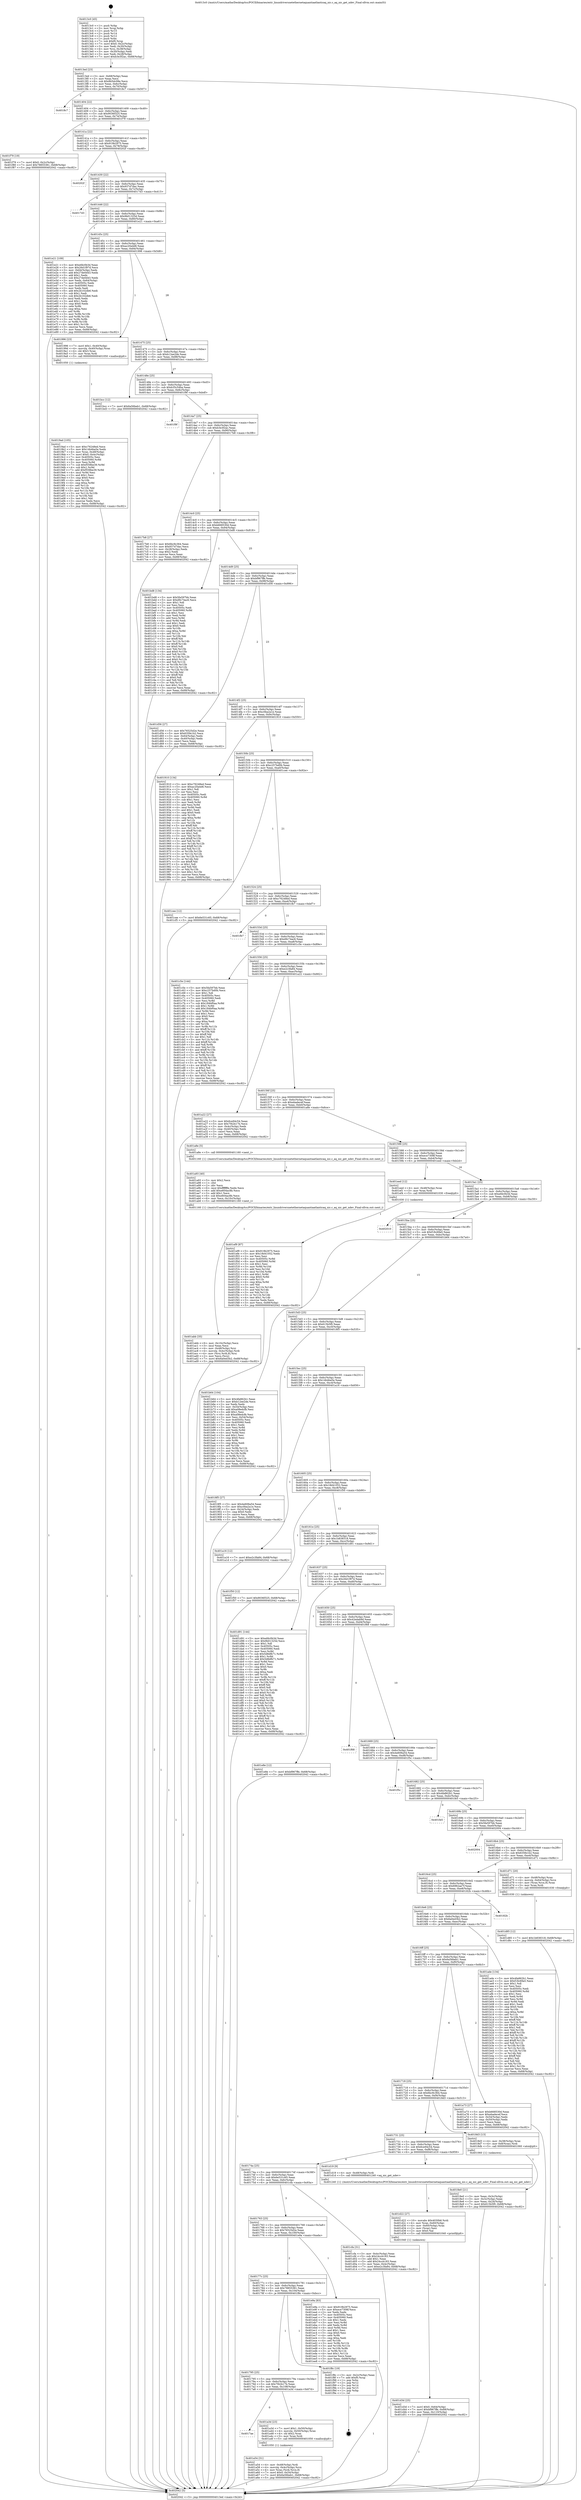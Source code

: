 digraph "0x4013c0" {
  label = "0x4013c0 (/mnt/c/Users/mathe/Desktop/tcc/POCII/binaries/extr_linuxdriversnetethernetaquantiaatlanticaq_nic.c_aq_nic_get_ndev_Final-ollvm.out::main(0))"
  labelloc = "t"
  node[shape=record]

  Entry [label="",width=0.3,height=0.3,shape=circle,fillcolor=black,style=filled]
  "0x4013ed" [label="{
     0x4013ed [23]\l
     | [instrs]\l
     &nbsp;&nbsp;0x4013ed \<+3\>: mov -0x68(%rbp),%eax\l
     &nbsp;&nbsp;0x4013f0 \<+2\>: mov %eax,%ecx\l
     &nbsp;&nbsp;0x4013f2 \<+6\>: sub $0x8b5dc08e,%ecx\l
     &nbsp;&nbsp;0x4013f8 \<+3\>: mov %eax,-0x6c(%rbp)\l
     &nbsp;&nbsp;0x4013fb \<+3\>: mov %ecx,-0x70(%rbp)\l
     &nbsp;&nbsp;0x4013fe \<+6\>: je 00000000004018c7 \<main+0x507\>\l
  }"]
  "0x4018c7" [label="{
     0x4018c7\l
  }", style=dashed]
  "0x401404" [label="{
     0x401404 [22]\l
     | [instrs]\l
     &nbsp;&nbsp;0x401404 \<+5\>: jmp 0000000000401409 \<main+0x49\>\l
     &nbsp;&nbsp;0x401409 \<+3\>: mov -0x6c(%rbp),%eax\l
     &nbsp;&nbsp;0x40140c \<+5\>: sub $0x9036f325,%eax\l
     &nbsp;&nbsp;0x401411 \<+3\>: mov %eax,-0x74(%rbp)\l
     &nbsp;&nbsp;0x401414 \<+6\>: je 0000000000401f79 \<main+0xbb9\>\l
  }"]
  Exit [label="",width=0.3,height=0.3,shape=circle,fillcolor=black,style=filled,peripheries=2]
  "0x401f79" [label="{
     0x401f79 [19]\l
     | [instrs]\l
     &nbsp;&nbsp;0x401f79 \<+7\>: movl $0x0,-0x2c(%rbp)\l
     &nbsp;&nbsp;0x401f80 \<+7\>: movl $0x78855381,-0x68(%rbp)\l
     &nbsp;&nbsp;0x401f87 \<+5\>: jmp 0000000000402042 \<main+0xc82\>\l
  }"]
  "0x40141a" [label="{
     0x40141a [22]\l
     | [instrs]\l
     &nbsp;&nbsp;0x40141a \<+5\>: jmp 000000000040141f \<main+0x5f\>\l
     &nbsp;&nbsp;0x40141f \<+3\>: mov -0x6c(%rbp),%eax\l
     &nbsp;&nbsp;0x401422 \<+5\>: sub $0x919b2975,%eax\l
     &nbsp;&nbsp;0x401427 \<+3\>: mov %eax,-0x78(%rbp)\l
     &nbsp;&nbsp;0x40142a \<+6\>: je 000000000040202f \<main+0xc6f\>\l
  }"]
  "0x401ef9" [label="{
     0x401ef9 [87]\l
     | [instrs]\l
     &nbsp;&nbsp;0x401ef9 \<+5\>: mov $0x919b2975,%ecx\l
     &nbsp;&nbsp;0x401efe \<+5\>: mov $0x18d41052,%edx\l
     &nbsp;&nbsp;0x401f03 \<+2\>: xor %esi,%esi\l
     &nbsp;&nbsp;0x401f05 \<+8\>: mov 0x40505c,%r8d\l
     &nbsp;&nbsp;0x401f0d \<+8\>: mov 0x405060,%r9d\l
     &nbsp;&nbsp;0x401f15 \<+3\>: sub $0x1,%esi\l
     &nbsp;&nbsp;0x401f18 \<+3\>: mov %r8d,%r10d\l
     &nbsp;&nbsp;0x401f1b \<+3\>: add %esi,%r10d\l
     &nbsp;&nbsp;0x401f1e \<+4\>: imul %r10d,%r8d\l
     &nbsp;&nbsp;0x401f22 \<+4\>: and $0x1,%r8d\l
     &nbsp;&nbsp;0x401f26 \<+4\>: cmp $0x0,%r8d\l
     &nbsp;&nbsp;0x401f2a \<+4\>: sete %r11b\l
     &nbsp;&nbsp;0x401f2e \<+4\>: cmp $0xa,%r9d\l
     &nbsp;&nbsp;0x401f32 \<+3\>: setl %bl\l
     &nbsp;&nbsp;0x401f35 \<+3\>: mov %r11b,%r14b\l
     &nbsp;&nbsp;0x401f38 \<+3\>: and %bl,%r14b\l
     &nbsp;&nbsp;0x401f3b \<+3\>: xor %bl,%r11b\l
     &nbsp;&nbsp;0x401f3e \<+3\>: or %r11b,%r14b\l
     &nbsp;&nbsp;0x401f41 \<+4\>: test $0x1,%r14b\l
     &nbsp;&nbsp;0x401f45 \<+3\>: cmovne %edx,%ecx\l
     &nbsp;&nbsp;0x401f48 \<+3\>: mov %ecx,-0x68(%rbp)\l
     &nbsp;&nbsp;0x401f4b \<+5\>: jmp 0000000000402042 \<main+0xc82\>\l
  }"]
  "0x40202f" [label="{
     0x40202f\l
  }", style=dashed]
  "0x401430" [label="{
     0x401430 [22]\l
     | [instrs]\l
     &nbsp;&nbsp;0x401430 \<+5\>: jmp 0000000000401435 \<main+0x75\>\l
     &nbsp;&nbsp;0x401435 \<+3\>: mov -0x6c(%rbp),%eax\l
     &nbsp;&nbsp;0x401438 \<+5\>: sub $0x937d7dac,%eax\l
     &nbsp;&nbsp;0x40143d \<+3\>: mov %eax,-0x7c(%rbp)\l
     &nbsp;&nbsp;0x401440 \<+6\>: je 00000000004017d3 \<main+0x413\>\l
  }"]
  "0x401d85" [label="{
     0x401d85 [12]\l
     | [instrs]\l
     &nbsp;&nbsp;0x401d85 \<+7\>: movl $0x1b838318,-0x68(%rbp)\l
     &nbsp;&nbsp;0x401d8c \<+5\>: jmp 0000000000402042 \<main+0xc82\>\l
  }"]
  "0x4017d3" [label="{
     0x4017d3\l
  }", style=dashed]
  "0x401446" [label="{
     0x401446 [22]\l
     | [instrs]\l
     &nbsp;&nbsp;0x401446 \<+5\>: jmp 000000000040144b \<main+0x8b\>\l
     &nbsp;&nbsp;0x40144b \<+3\>: mov -0x6c(%rbp),%eax\l
     &nbsp;&nbsp;0x40144e \<+5\>: sub $0x9b01325d,%eax\l
     &nbsp;&nbsp;0x401453 \<+3\>: mov %eax,-0x80(%rbp)\l
     &nbsp;&nbsp;0x401456 \<+6\>: je 0000000000401e21 \<main+0xa61\>\l
  }"]
  "0x401d3d" [label="{
     0x401d3d [25]\l
     | [instrs]\l
     &nbsp;&nbsp;0x401d3d \<+7\>: movl $0x0,-0x64(%rbp)\l
     &nbsp;&nbsp;0x401d44 \<+7\>: movl $0xbf967ffe,-0x68(%rbp)\l
     &nbsp;&nbsp;0x401d4b \<+6\>: mov %eax,-0x110(%rbp)\l
     &nbsp;&nbsp;0x401d51 \<+5\>: jmp 0000000000402042 \<main+0xc82\>\l
  }"]
  "0x401e21" [label="{
     0x401e21 [109]\l
     | [instrs]\l
     &nbsp;&nbsp;0x401e21 \<+5\>: mov $0xefdc0b3d,%eax\l
     &nbsp;&nbsp;0x401e26 \<+5\>: mov $0x26d1f97d,%ecx\l
     &nbsp;&nbsp;0x401e2b \<+3\>: mov -0x64(%rbp),%edx\l
     &nbsp;&nbsp;0x401e2e \<+6\>: add $0x27de0d43,%edx\l
     &nbsp;&nbsp;0x401e34 \<+3\>: add $0x1,%edx\l
     &nbsp;&nbsp;0x401e37 \<+6\>: sub $0x27de0d43,%edx\l
     &nbsp;&nbsp;0x401e3d \<+3\>: mov %edx,-0x64(%rbp)\l
     &nbsp;&nbsp;0x401e40 \<+7\>: mov 0x40505c,%edx\l
     &nbsp;&nbsp;0x401e47 \<+7\>: mov 0x405060,%esi\l
     &nbsp;&nbsp;0x401e4e \<+2\>: mov %edx,%edi\l
     &nbsp;&nbsp;0x401e50 \<+6\>: add $0x2b102db6,%edi\l
     &nbsp;&nbsp;0x401e56 \<+3\>: sub $0x1,%edi\l
     &nbsp;&nbsp;0x401e59 \<+6\>: sub $0x2b102db6,%edi\l
     &nbsp;&nbsp;0x401e5f \<+3\>: imul %edi,%edx\l
     &nbsp;&nbsp;0x401e62 \<+3\>: and $0x1,%edx\l
     &nbsp;&nbsp;0x401e65 \<+3\>: cmp $0x0,%edx\l
     &nbsp;&nbsp;0x401e68 \<+4\>: sete %r8b\l
     &nbsp;&nbsp;0x401e6c \<+3\>: cmp $0xa,%esi\l
     &nbsp;&nbsp;0x401e6f \<+4\>: setl %r9b\l
     &nbsp;&nbsp;0x401e73 \<+3\>: mov %r8b,%r10b\l
     &nbsp;&nbsp;0x401e76 \<+3\>: and %r9b,%r10b\l
     &nbsp;&nbsp;0x401e79 \<+3\>: xor %r9b,%r8b\l
     &nbsp;&nbsp;0x401e7c \<+3\>: or %r8b,%r10b\l
     &nbsp;&nbsp;0x401e7f \<+4\>: test $0x1,%r10b\l
     &nbsp;&nbsp;0x401e83 \<+3\>: cmovne %ecx,%eax\l
     &nbsp;&nbsp;0x401e86 \<+3\>: mov %eax,-0x68(%rbp)\l
     &nbsp;&nbsp;0x401e89 \<+5\>: jmp 0000000000402042 \<main+0xc82\>\l
  }"]
  "0x40145c" [label="{
     0x40145c [25]\l
     | [instrs]\l
     &nbsp;&nbsp;0x40145c \<+5\>: jmp 0000000000401461 \<main+0xa1\>\l
     &nbsp;&nbsp;0x401461 \<+3\>: mov -0x6c(%rbp),%eax\l
     &nbsp;&nbsp;0x401464 \<+5\>: sub $0xac20a4d6,%eax\l
     &nbsp;&nbsp;0x401469 \<+6\>: mov %eax,-0x84(%rbp)\l
     &nbsp;&nbsp;0x40146f \<+6\>: je 0000000000401996 \<main+0x5d6\>\l
  }"]
  "0x401d22" [label="{
     0x401d22 [27]\l
     | [instrs]\l
     &nbsp;&nbsp;0x401d22 \<+10\>: movabs $0x4030b6,%rdi\l
     &nbsp;&nbsp;0x401d2c \<+4\>: mov %rax,-0x60(%rbp)\l
     &nbsp;&nbsp;0x401d30 \<+4\>: mov -0x60(%rbp),%rax\l
     &nbsp;&nbsp;0x401d34 \<+2\>: mov (%rax),%esi\l
     &nbsp;&nbsp;0x401d36 \<+2\>: mov $0x0,%al\l
     &nbsp;&nbsp;0x401d38 \<+5\>: call 0000000000401040 \<printf@plt\>\l
     | [calls]\l
     &nbsp;&nbsp;0x401040 \{1\} (unknown)\l
  }"]
  "0x401996" [label="{
     0x401996 [23]\l
     | [instrs]\l
     &nbsp;&nbsp;0x401996 \<+7\>: movl $0x1,-0x40(%rbp)\l
     &nbsp;&nbsp;0x40199d \<+4\>: movslq -0x40(%rbp),%rax\l
     &nbsp;&nbsp;0x4019a1 \<+4\>: shl $0x3,%rax\l
     &nbsp;&nbsp;0x4019a5 \<+3\>: mov %rax,%rdi\l
     &nbsp;&nbsp;0x4019a8 \<+5\>: call 0000000000401050 \<malloc@plt\>\l
     | [calls]\l
     &nbsp;&nbsp;0x401050 \{1\} (unknown)\l
  }"]
  "0x401475" [label="{
     0x401475 [25]\l
     | [instrs]\l
     &nbsp;&nbsp;0x401475 \<+5\>: jmp 000000000040147a \<main+0xba\>\l
     &nbsp;&nbsp;0x40147a \<+3\>: mov -0x6c(%rbp),%eax\l
     &nbsp;&nbsp;0x40147d \<+5\>: sub $0xb12ee2de,%eax\l
     &nbsp;&nbsp;0x401482 \<+6\>: mov %eax,-0x88(%rbp)\l
     &nbsp;&nbsp;0x401488 \<+6\>: je 0000000000401bcc \<main+0x80c\>\l
  }"]
  "0x401abb" [label="{
     0x401abb [35]\l
     | [instrs]\l
     &nbsp;&nbsp;0x401abb \<+6\>: mov -0x10c(%rbp),%ecx\l
     &nbsp;&nbsp;0x401ac1 \<+3\>: imul %eax,%ecx\l
     &nbsp;&nbsp;0x401ac4 \<+4\>: mov -0x48(%rbp),%rsi\l
     &nbsp;&nbsp;0x401ac8 \<+4\>: movslq -0x4c(%rbp),%rdi\l
     &nbsp;&nbsp;0x401acc \<+4\>: mov (%rsi,%rdi,8),%rsi\l
     &nbsp;&nbsp;0x401ad0 \<+2\>: mov %ecx,(%rsi)\l
     &nbsp;&nbsp;0x401ad2 \<+7\>: movl $0x6a0ed3b2,-0x68(%rbp)\l
     &nbsp;&nbsp;0x401ad9 \<+5\>: jmp 0000000000402042 \<main+0xc82\>\l
  }"]
  "0x401bcc" [label="{
     0x401bcc [12]\l
     | [instrs]\l
     &nbsp;&nbsp;0x401bcc \<+7\>: movl $0x6a56beb1,-0x68(%rbp)\l
     &nbsp;&nbsp;0x401bd3 \<+5\>: jmp 0000000000402042 \<main+0xc82\>\l
  }"]
  "0x40148e" [label="{
     0x40148e [25]\l
     | [instrs]\l
     &nbsp;&nbsp;0x40148e \<+5\>: jmp 0000000000401493 \<main+0xd3\>\l
     &nbsp;&nbsp;0x401493 \<+3\>: mov -0x6c(%rbp),%eax\l
     &nbsp;&nbsp;0x401496 \<+5\>: sub $0xb35c54ba,%eax\l
     &nbsp;&nbsp;0x40149b \<+6\>: mov %eax,-0x8c(%rbp)\l
     &nbsp;&nbsp;0x4014a1 \<+6\>: je 0000000000401f9f \<main+0xbdf\>\l
  }"]
  "0x401a93" [label="{
     0x401a93 [40]\l
     | [instrs]\l
     &nbsp;&nbsp;0x401a93 \<+5\>: mov $0x2,%ecx\l
     &nbsp;&nbsp;0x401a98 \<+1\>: cltd\l
     &nbsp;&nbsp;0x401a99 \<+2\>: idiv %ecx\l
     &nbsp;&nbsp;0x401a9b \<+6\>: imul $0xfffffffe,%edx,%ecx\l
     &nbsp;&nbsp;0x401aa1 \<+6\>: add $0xe604ac8b,%ecx\l
     &nbsp;&nbsp;0x401aa7 \<+3\>: add $0x1,%ecx\l
     &nbsp;&nbsp;0x401aaa \<+6\>: sub $0xe604ac8b,%ecx\l
     &nbsp;&nbsp;0x401ab0 \<+6\>: mov %ecx,-0x10c(%rbp)\l
     &nbsp;&nbsp;0x401ab6 \<+5\>: call 0000000000401160 \<next_i\>\l
     | [calls]\l
     &nbsp;&nbsp;0x401160 \{1\} (/mnt/c/Users/mathe/Desktop/tcc/POCII/binaries/extr_linuxdriversnetethernetaquantiaatlanticaq_nic.c_aq_nic_get_ndev_Final-ollvm.out::next_i)\l
  }"]
  "0x401f9f" [label="{
     0x401f9f\l
  }", style=dashed]
  "0x4014a7" [label="{
     0x4014a7 [25]\l
     | [instrs]\l
     &nbsp;&nbsp;0x4014a7 \<+5\>: jmp 00000000004014ac \<main+0xec\>\l
     &nbsp;&nbsp;0x4014ac \<+3\>: mov -0x6c(%rbp),%eax\l
     &nbsp;&nbsp;0x4014af \<+5\>: sub $0xb3e3f2ac,%eax\l
     &nbsp;&nbsp;0x4014b4 \<+6\>: mov %eax,-0x90(%rbp)\l
     &nbsp;&nbsp;0x4014ba \<+6\>: je 00000000004017b8 \<main+0x3f8\>\l
  }"]
  "0x401a54" [label="{
     0x401a54 [31]\l
     | [instrs]\l
     &nbsp;&nbsp;0x401a54 \<+4\>: mov -0x48(%rbp),%rdi\l
     &nbsp;&nbsp;0x401a58 \<+4\>: movslq -0x4c(%rbp),%rcx\l
     &nbsp;&nbsp;0x401a5c \<+4\>: mov %rax,(%rdi,%rcx,8)\l
     &nbsp;&nbsp;0x401a60 \<+7\>: movl $0x0,-0x54(%rbp)\l
     &nbsp;&nbsp;0x401a67 \<+7\>: movl $0x6a56beb1,-0x68(%rbp)\l
     &nbsp;&nbsp;0x401a6e \<+5\>: jmp 0000000000402042 \<main+0xc82\>\l
  }"]
  "0x4017b8" [label="{
     0x4017b8 [27]\l
     | [instrs]\l
     &nbsp;&nbsp;0x4017b8 \<+5\>: mov $0x6bc9c364,%eax\l
     &nbsp;&nbsp;0x4017bd \<+5\>: mov $0x937d7dac,%ecx\l
     &nbsp;&nbsp;0x4017c2 \<+3\>: mov -0x28(%rbp),%edx\l
     &nbsp;&nbsp;0x4017c5 \<+3\>: cmp $0x2,%edx\l
     &nbsp;&nbsp;0x4017c8 \<+3\>: cmovne %ecx,%eax\l
     &nbsp;&nbsp;0x4017cb \<+3\>: mov %eax,-0x68(%rbp)\l
     &nbsp;&nbsp;0x4017ce \<+5\>: jmp 0000000000402042 \<main+0xc82\>\l
  }"]
  "0x4014c0" [label="{
     0x4014c0 [25]\l
     | [instrs]\l
     &nbsp;&nbsp;0x4014c0 \<+5\>: jmp 00000000004014c5 \<main+0x105\>\l
     &nbsp;&nbsp;0x4014c5 \<+3\>: mov -0x6c(%rbp),%eax\l
     &nbsp;&nbsp;0x4014c8 \<+5\>: sub $0xb668530d,%eax\l
     &nbsp;&nbsp;0x4014cd \<+6\>: mov %eax,-0x94(%rbp)\l
     &nbsp;&nbsp;0x4014d3 \<+6\>: je 0000000000401bd8 \<main+0x818\>\l
  }"]
  "0x402042" [label="{
     0x402042 [5]\l
     | [instrs]\l
     &nbsp;&nbsp;0x402042 \<+5\>: jmp 00000000004013ed \<main+0x2d\>\l
  }"]
  "0x4013c0" [label="{
     0x4013c0 [45]\l
     | [instrs]\l
     &nbsp;&nbsp;0x4013c0 \<+1\>: push %rbp\l
     &nbsp;&nbsp;0x4013c1 \<+3\>: mov %rsp,%rbp\l
     &nbsp;&nbsp;0x4013c4 \<+2\>: push %r15\l
     &nbsp;&nbsp;0x4013c6 \<+2\>: push %r14\l
     &nbsp;&nbsp;0x4013c8 \<+2\>: push %r12\l
     &nbsp;&nbsp;0x4013ca \<+1\>: push %rbx\l
     &nbsp;&nbsp;0x4013cb \<+7\>: sub $0xf0,%rsp\l
     &nbsp;&nbsp;0x4013d2 \<+7\>: movl $0x0,-0x2c(%rbp)\l
     &nbsp;&nbsp;0x4013d9 \<+3\>: mov %edi,-0x30(%rbp)\l
     &nbsp;&nbsp;0x4013dc \<+4\>: mov %rsi,-0x38(%rbp)\l
     &nbsp;&nbsp;0x4013e0 \<+3\>: mov -0x30(%rbp),%edi\l
     &nbsp;&nbsp;0x4013e3 \<+3\>: mov %edi,-0x28(%rbp)\l
     &nbsp;&nbsp;0x4013e6 \<+7\>: movl $0xb3e3f2ac,-0x68(%rbp)\l
  }"]
  "0x4017ae" [label="{
     0x4017ae\l
  }", style=dashed]
  "0x401bd8" [label="{
     0x401bd8 [134]\l
     | [instrs]\l
     &nbsp;&nbsp;0x401bd8 \<+5\>: mov $0x5fa597bb,%eax\l
     &nbsp;&nbsp;0x401bdd \<+5\>: mov $0xd9c74ac6,%ecx\l
     &nbsp;&nbsp;0x401be2 \<+2\>: mov $0x1,%dl\l
     &nbsp;&nbsp;0x401be4 \<+2\>: xor %esi,%esi\l
     &nbsp;&nbsp;0x401be6 \<+7\>: mov 0x40505c,%edi\l
     &nbsp;&nbsp;0x401bed \<+8\>: mov 0x405060,%r8d\l
     &nbsp;&nbsp;0x401bf5 \<+3\>: sub $0x1,%esi\l
     &nbsp;&nbsp;0x401bf8 \<+3\>: mov %edi,%r9d\l
     &nbsp;&nbsp;0x401bfb \<+3\>: add %esi,%r9d\l
     &nbsp;&nbsp;0x401bfe \<+4\>: imul %r9d,%edi\l
     &nbsp;&nbsp;0x401c02 \<+3\>: and $0x1,%edi\l
     &nbsp;&nbsp;0x401c05 \<+3\>: cmp $0x0,%edi\l
     &nbsp;&nbsp;0x401c08 \<+4\>: sete %r10b\l
     &nbsp;&nbsp;0x401c0c \<+4\>: cmp $0xa,%r8d\l
     &nbsp;&nbsp;0x401c10 \<+4\>: setl %r11b\l
     &nbsp;&nbsp;0x401c14 \<+3\>: mov %r10b,%bl\l
     &nbsp;&nbsp;0x401c17 \<+3\>: xor $0xff,%bl\l
     &nbsp;&nbsp;0x401c1a \<+3\>: mov %r11b,%r14b\l
     &nbsp;&nbsp;0x401c1d \<+4\>: xor $0xff,%r14b\l
     &nbsp;&nbsp;0x401c21 \<+3\>: xor $0x0,%dl\l
     &nbsp;&nbsp;0x401c24 \<+3\>: mov %bl,%r15b\l
     &nbsp;&nbsp;0x401c27 \<+4\>: and $0x0,%r15b\l
     &nbsp;&nbsp;0x401c2b \<+3\>: and %dl,%r10b\l
     &nbsp;&nbsp;0x401c2e \<+3\>: mov %r14b,%r12b\l
     &nbsp;&nbsp;0x401c31 \<+4\>: and $0x0,%r12b\l
     &nbsp;&nbsp;0x401c35 \<+3\>: and %dl,%r11b\l
     &nbsp;&nbsp;0x401c38 \<+3\>: or %r10b,%r15b\l
     &nbsp;&nbsp;0x401c3b \<+3\>: or %r11b,%r12b\l
     &nbsp;&nbsp;0x401c3e \<+3\>: xor %r12b,%r15b\l
     &nbsp;&nbsp;0x401c41 \<+3\>: or %r14b,%bl\l
     &nbsp;&nbsp;0x401c44 \<+3\>: xor $0xff,%bl\l
     &nbsp;&nbsp;0x401c47 \<+3\>: or $0x0,%dl\l
     &nbsp;&nbsp;0x401c4a \<+2\>: and %dl,%bl\l
     &nbsp;&nbsp;0x401c4c \<+3\>: or %bl,%r15b\l
     &nbsp;&nbsp;0x401c4f \<+4\>: test $0x1,%r15b\l
     &nbsp;&nbsp;0x401c53 \<+3\>: cmovne %ecx,%eax\l
     &nbsp;&nbsp;0x401c56 \<+3\>: mov %eax,-0x68(%rbp)\l
     &nbsp;&nbsp;0x401c59 \<+5\>: jmp 0000000000402042 \<main+0xc82\>\l
  }"]
  "0x4014d9" [label="{
     0x4014d9 [25]\l
     | [instrs]\l
     &nbsp;&nbsp;0x4014d9 \<+5\>: jmp 00000000004014de \<main+0x11e\>\l
     &nbsp;&nbsp;0x4014de \<+3\>: mov -0x6c(%rbp),%eax\l
     &nbsp;&nbsp;0x4014e1 \<+5\>: sub $0xbf967ffe,%eax\l
     &nbsp;&nbsp;0x4014e6 \<+6\>: mov %eax,-0x98(%rbp)\l
     &nbsp;&nbsp;0x4014ec \<+6\>: je 0000000000401d56 \<main+0x996\>\l
  }"]
  "0x401a3d" [label="{
     0x401a3d [23]\l
     | [instrs]\l
     &nbsp;&nbsp;0x401a3d \<+7\>: movl $0x1,-0x50(%rbp)\l
     &nbsp;&nbsp;0x401a44 \<+4\>: movslq -0x50(%rbp),%rax\l
     &nbsp;&nbsp;0x401a48 \<+4\>: shl $0x2,%rax\l
     &nbsp;&nbsp;0x401a4c \<+3\>: mov %rax,%rdi\l
     &nbsp;&nbsp;0x401a4f \<+5\>: call 0000000000401050 \<malloc@plt\>\l
     | [calls]\l
     &nbsp;&nbsp;0x401050 \{1\} (unknown)\l
  }"]
  "0x401d56" [label="{
     0x401d56 [27]\l
     | [instrs]\l
     &nbsp;&nbsp;0x401d56 \<+5\>: mov $0x76525d2e,%eax\l
     &nbsp;&nbsp;0x401d5b \<+5\>: mov $0x635fe1b2,%ecx\l
     &nbsp;&nbsp;0x401d60 \<+3\>: mov -0x64(%rbp),%edx\l
     &nbsp;&nbsp;0x401d63 \<+3\>: cmp -0x40(%rbp),%edx\l
     &nbsp;&nbsp;0x401d66 \<+3\>: cmovl %ecx,%eax\l
     &nbsp;&nbsp;0x401d69 \<+3\>: mov %eax,-0x68(%rbp)\l
     &nbsp;&nbsp;0x401d6c \<+5\>: jmp 0000000000402042 \<main+0xc82\>\l
  }"]
  "0x4014f2" [label="{
     0x4014f2 [25]\l
     | [instrs]\l
     &nbsp;&nbsp;0x4014f2 \<+5\>: jmp 00000000004014f7 \<main+0x137\>\l
     &nbsp;&nbsp;0x4014f7 \<+3\>: mov -0x6c(%rbp),%eax\l
     &nbsp;&nbsp;0x4014fa \<+5\>: sub $0xc0ba2a1e,%eax\l
     &nbsp;&nbsp;0x4014ff \<+6\>: mov %eax,-0x9c(%rbp)\l
     &nbsp;&nbsp;0x401505 \<+6\>: je 0000000000401910 \<main+0x550\>\l
  }"]
  "0x401795" [label="{
     0x401795 [25]\l
     | [instrs]\l
     &nbsp;&nbsp;0x401795 \<+5\>: jmp 000000000040179a \<main+0x3da\>\l
     &nbsp;&nbsp;0x40179a \<+3\>: mov -0x6c(%rbp),%eax\l
     &nbsp;&nbsp;0x40179d \<+5\>: sub $0x7f42b17b,%eax\l
     &nbsp;&nbsp;0x4017a2 \<+6\>: mov %eax,-0x108(%rbp)\l
     &nbsp;&nbsp;0x4017a8 \<+6\>: je 0000000000401a3d \<main+0x67d\>\l
  }"]
  "0x401910" [label="{
     0x401910 [134]\l
     | [instrs]\l
     &nbsp;&nbsp;0x401910 \<+5\>: mov $0xc76248ed,%eax\l
     &nbsp;&nbsp;0x401915 \<+5\>: mov $0xac20a4d6,%ecx\l
     &nbsp;&nbsp;0x40191a \<+2\>: mov $0x1,%dl\l
     &nbsp;&nbsp;0x40191c \<+2\>: xor %esi,%esi\l
     &nbsp;&nbsp;0x40191e \<+7\>: mov 0x40505c,%edi\l
     &nbsp;&nbsp;0x401925 \<+8\>: mov 0x405060,%r8d\l
     &nbsp;&nbsp;0x40192d \<+3\>: sub $0x1,%esi\l
     &nbsp;&nbsp;0x401930 \<+3\>: mov %edi,%r9d\l
     &nbsp;&nbsp;0x401933 \<+3\>: add %esi,%r9d\l
     &nbsp;&nbsp;0x401936 \<+4\>: imul %r9d,%edi\l
     &nbsp;&nbsp;0x40193a \<+3\>: and $0x1,%edi\l
     &nbsp;&nbsp;0x40193d \<+3\>: cmp $0x0,%edi\l
     &nbsp;&nbsp;0x401940 \<+4\>: sete %r10b\l
     &nbsp;&nbsp;0x401944 \<+4\>: cmp $0xa,%r8d\l
     &nbsp;&nbsp;0x401948 \<+4\>: setl %r11b\l
     &nbsp;&nbsp;0x40194c \<+3\>: mov %r10b,%bl\l
     &nbsp;&nbsp;0x40194f \<+3\>: xor $0xff,%bl\l
     &nbsp;&nbsp;0x401952 \<+3\>: mov %r11b,%r14b\l
     &nbsp;&nbsp;0x401955 \<+4\>: xor $0xff,%r14b\l
     &nbsp;&nbsp;0x401959 \<+3\>: xor $0x1,%dl\l
     &nbsp;&nbsp;0x40195c \<+3\>: mov %bl,%r15b\l
     &nbsp;&nbsp;0x40195f \<+4\>: and $0xff,%r15b\l
     &nbsp;&nbsp;0x401963 \<+3\>: and %dl,%r10b\l
     &nbsp;&nbsp;0x401966 \<+3\>: mov %r14b,%r12b\l
     &nbsp;&nbsp;0x401969 \<+4\>: and $0xff,%r12b\l
     &nbsp;&nbsp;0x40196d \<+3\>: and %dl,%r11b\l
     &nbsp;&nbsp;0x401970 \<+3\>: or %r10b,%r15b\l
     &nbsp;&nbsp;0x401973 \<+3\>: or %r11b,%r12b\l
     &nbsp;&nbsp;0x401976 \<+3\>: xor %r12b,%r15b\l
     &nbsp;&nbsp;0x401979 \<+3\>: or %r14b,%bl\l
     &nbsp;&nbsp;0x40197c \<+3\>: xor $0xff,%bl\l
     &nbsp;&nbsp;0x40197f \<+3\>: or $0x1,%dl\l
     &nbsp;&nbsp;0x401982 \<+2\>: and %dl,%bl\l
     &nbsp;&nbsp;0x401984 \<+3\>: or %bl,%r15b\l
     &nbsp;&nbsp;0x401987 \<+4\>: test $0x1,%r15b\l
     &nbsp;&nbsp;0x40198b \<+3\>: cmovne %ecx,%eax\l
     &nbsp;&nbsp;0x40198e \<+3\>: mov %eax,-0x68(%rbp)\l
     &nbsp;&nbsp;0x401991 \<+5\>: jmp 0000000000402042 \<main+0xc82\>\l
  }"]
  "0x40150b" [label="{
     0x40150b [25]\l
     | [instrs]\l
     &nbsp;&nbsp;0x40150b \<+5\>: jmp 0000000000401510 \<main+0x150\>\l
     &nbsp;&nbsp;0x401510 \<+3\>: mov -0x6c(%rbp),%eax\l
     &nbsp;&nbsp;0x401513 \<+5\>: sub $0xc257bd0b,%eax\l
     &nbsp;&nbsp;0x401518 \<+6\>: mov %eax,-0xa0(%rbp)\l
     &nbsp;&nbsp;0x40151e \<+6\>: je 0000000000401cee \<main+0x92e\>\l
  }"]
  "0x401f8c" [label="{
     0x401f8c [19]\l
     | [instrs]\l
     &nbsp;&nbsp;0x401f8c \<+3\>: mov -0x2c(%rbp),%eax\l
     &nbsp;&nbsp;0x401f8f \<+7\>: add $0xf0,%rsp\l
     &nbsp;&nbsp;0x401f96 \<+1\>: pop %rbx\l
     &nbsp;&nbsp;0x401f97 \<+2\>: pop %r12\l
     &nbsp;&nbsp;0x401f99 \<+2\>: pop %r14\l
     &nbsp;&nbsp;0x401f9b \<+2\>: pop %r15\l
     &nbsp;&nbsp;0x401f9d \<+1\>: pop %rbp\l
     &nbsp;&nbsp;0x401f9e \<+1\>: ret\l
  }"]
  "0x401cee" [label="{
     0x401cee [12]\l
     | [instrs]\l
     &nbsp;&nbsp;0x401cee \<+7\>: movl $0x6e531c65,-0x68(%rbp)\l
     &nbsp;&nbsp;0x401cf5 \<+5\>: jmp 0000000000402042 \<main+0xc82\>\l
  }"]
  "0x401524" [label="{
     0x401524 [25]\l
     | [instrs]\l
     &nbsp;&nbsp;0x401524 \<+5\>: jmp 0000000000401529 \<main+0x169\>\l
     &nbsp;&nbsp;0x401529 \<+3\>: mov -0x6c(%rbp),%eax\l
     &nbsp;&nbsp;0x40152c \<+5\>: sub $0xc76248ed,%eax\l
     &nbsp;&nbsp;0x401531 \<+6\>: mov %eax,-0xa4(%rbp)\l
     &nbsp;&nbsp;0x401537 \<+6\>: je 0000000000401fb7 \<main+0xbf7\>\l
  }"]
  "0x40177c" [label="{
     0x40177c [25]\l
     | [instrs]\l
     &nbsp;&nbsp;0x40177c \<+5\>: jmp 0000000000401781 \<main+0x3c1\>\l
     &nbsp;&nbsp;0x401781 \<+3\>: mov -0x6c(%rbp),%eax\l
     &nbsp;&nbsp;0x401784 \<+5\>: sub $0x78855381,%eax\l
     &nbsp;&nbsp;0x401789 \<+6\>: mov %eax,-0x104(%rbp)\l
     &nbsp;&nbsp;0x40178f \<+6\>: je 0000000000401f8c \<main+0xbcc\>\l
  }"]
  "0x401fb7" [label="{
     0x401fb7\l
  }", style=dashed]
  "0x40153d" [label="{
     0x40153d [25]\l
     | [instrs]\l
     &nbsp;&nbsp;0x40153d \<+5\>: jmp 0000000000401542 \<main+0x182\>\l
     &nbsp;&nbsp;0x401542 \<+3\>: mov -0x6c(%rbp),%eax\l
     &nbsp;&nbsp;0x401545 \<+5\>: sub $0xd9c74ac6,%eax\l
     &nbsp;&nbsp;0x40154a \<+6\>: mov %eax,-0xa8(%rbp)\l
     &nbsp;&nbsp;0x401550 \<+6\>: je 0000000000401c5e \<main+0x89e\>\l
  }"]
  "0x401e9a" [label="{
     0x401e9a [83]\l
     | [instrs]\l
     &nbsp;&nbsp;0x401e9a \<+5\>: mov $0x919b2975,%eax\l
     &nbsp;&nbsp;0x401e9f \<+5\>: mov $0xece7308f,%ecx\l
     &nbsp;&nbsp;0x401ea4 \<+2\>: xor %edx,%edx\l
     &nbsp;&nbsp;0x401ea6 \<+7\>: mov 0x40505c,%esi\l
     &nbsp;&nbsp;0x401ead \<+7\>: mov 0x405060,%edi\l
     &nbsp;&nbsp;0x401eb4 \<+3\>: sub $0x1,%edx\l
     &nbsp;&nbsp;0x401eb7 \<+3\>: mov %esi,%r8d\l
     &nbsp;&nbsp;0x401eba \<+3\>: add %edx,%r8d\l
     &nbsp;&nbsp;0x401ebd \<+4\>: imul %r8d,%esi\l
     &nbsp;&nbsp;0x401ec1 \<+3\>: and $0x1,%esi\l
     &nbsp;&nbsp;0x401ec4 \<+3\>: cmp $0x0,%esi\l
     &nbsp;&nbsp;0x401ec7 \<+4\>: sete %r9b\l
     &nbsp;&nbsp;0x401ecb \<+3\>: cmp $0xa,%edi\l
     &nbsp;&nbsp;0x401ece \<+4\>: setl %r10b\l
     &nbsp;&nbsp;0x401ed2 \<+3\>: mov %r9b,%r11b\l
     &nbsp;&nbsp;0x401ed5 \<+3\>: and %r10b,%r11b\l
     &nbsp;&nbsp;0x401ed8 \<+3\>: xor %r10b,%r9b\l
     &nbsp;&nbsp;0x401edb \<+3\>: or %r9b,%r11b\l
     &nbsp;&nbsp;0x401ede \<+4\>: test $0x1,%r11b\l
     &nbsp;&nbsp;0x401ee2 \<+3\>: cmovne %ecx,%eax\l
     &nbsp;&nbsp;0x401ee5 \<+3\>: mov %eax,-0x68(%rbp)\l
     &nbsp;&nbsp;0x401ee8 \<+5\>: jmp 0000000000402042 \<main+0xc82\>\l
  }"]
  "0x401c5e" [label="{
     0x401c5e [144]\l
     | [instrs]\l
     &nbsp;&nbsp;0x401c5e \<+5\>: mov $0x5fa597bb,%eax\l
     &nbsp;&nbsp;0x401c63 \<+5\>: mov $0xc257bd0b,%ecx\l
     &nbsp;&nbsp;0x401c68 \<+2\>: mov $0x1,%dl\l
     &nbsp;&nbsp;0x401c6a \<+7\>: mov 0x40505c,%esi\l
     &nbsp;&nbsp;0x401c71 \<+7\>: mov 0x405060,%edi\l
     &nbsp;&nbsp;0x401c78 \<+3\>: mov %esi,%r8d\l
     &nbsp;&nbsp;0x401c7b \<+7\>: sub $0x184bf0aa,%r8d\l
     &nbsp;&nbsp;0x401c82 \<+4\>: sub $0x1,%r8d\l
     &nbsp;&nbsp;0x401c86 \<+7\>: add $0x184bf0aa,%r8d\l
     &nbsp;&nbsp;0x401c8d \<+4\>: imul %r8d,%esi\l
     &nbsp;&nbsp;0x401c91 \<+3\>: and $0x1,%esi\l
     &nbsp;&nbsp;0x401c94 \<+3\>: cmp $0x0,%esi\l
     &nbsp;&nbsp;0x401c97 \<+4\>: sete %r9b\l
     &nbsp;&nbsp;0x401c9b \<+3\>: cmp $0xa,%edi\l
     &nbsp;&nbsp;0x401c9e \<+4\>: setl %r10b\l
     &nbsp;&nbsp;0x401ca2 \<+3\>: mov %r9b,%r11b\l
     &nbsp;&nbsp;0x401ca5 \<+4\>: xor $0xff,%r11b\l
     &nbsp;&nbsp;0x401ca9 \<+3\>: mov %r10b,%bl\l
     &nbsp;&nbsp;0x401cac \<+3\>: xor $0xff,%bl\l
     &nbsp;&nbsp;0x401caf \<+3\>: xor $0x1,%dl\l
     &nbsp;&nbsp;0x401cb2 \<+3\>: mov %r11b,%r14b\l
     &nbsp;&nbsp;0x401cb5 \<+4\>: and $0xff,%r14b\l
     &nbsp;&nbsp;0x401cb9 \<+3\>: and %dl,%r9b\l
     &nbsp;&nbsp;0x401cbc \<+3\>: mov %bl,%r15b\l
     &nbsp;&nbsp;0x401cbf \<+4\>: and $0xff,%r15b\l
     &nbsp;&nbsp;0x401cc3 \<+3\>: and %dl,%r10b\l
     &nbsp;&nbsp;0x401cc6 \<+3\>: or %r9b,%r14b\l
     &nbsp;&nbsp;0x401cc9 \<+3\>: or %r10b,%r15b\l
     &nbsp;&nbsp;0x401ccc \<+3\>: xor %r15b,%r14b\l
     &nbsp;&nbsp;0x401ccf \<+3\>: or %bl,%r11b\l
     &nbsp;&nbsp;0x401cd2 \<+4\>: xor $0xff,%r11b\l
     &nbsp;&nbsp;0x401cd6 \<+3\>: or $0x1,%dl\l
     &nbsp;&nbsp;0x401cd9 \<+3\>: and %dl,%r11b\l
     &nbsp;&nbsp;0x401cdc \<+3\>: or %r11b,%r14b\l
     &nbsp;&nbsp;0x401cdf \<+4\>: test $0x1,%r14b\l
     &nbsp;&nbsp;0x401ce3 \<+3\>: cmovne %ecx,%eax\l
     &nbsp;&nbsp;0x401ce6 \<+3\>: mov %eax,-0x68(%rbp)\l
     &nbsp;&nbsp;0x401ce9 \<+5\>: jmp 0000000000402042 \<main+0xc82\>\l
  }"]
  "0x401556" [label="{
     0x401556 [25]\l
     | [instrs]\l
     &nbsp;&nbsp;0x401556 \<+5\>: jmp 000000000040155b \<main+0x19b\>\l
     &nbsp;&nbsp;0x40155b \<+3\>: mov -0x6c(%rbp),%eax\l
     &nbsp;&nbsp;0x40155e \<+5\>: sub $0xe2c3fa84,%eax\l
     &nbsp;&nbsp;0x401563 \<+6\>: mov %eax,-0xac(%rbp)\l
     &nbsp;&nbsp;0x401569 \<+6\>: je 0000000000401a22 \<main+0x662\>\l
  }"]
  "0x401763" [label="{
     0x401763 [25]\l
     | [instrs]\l
     &nbsp;&nbsp;0x401763 \<+5\>: jmp 0000000000401768 \<main+0x3a8\>\l
     &nbsp;&nbsp;0x401768 \<+3\>: mov -0x6c(%rbp),%eax\l
     &nbsp;&nbsp;0x40176b \<+5\>: sub $0x76525d2e,%eax\l
     &nbsp;&nbsp;0x401770 \<+6\>: mov %eax,-0x100(%rbp)\l
     &nbsp;&nbsp;0x401776 \<+6\>: je 0000000000401e9a \<main+0xada\>\l
  }"]
  "0x401a22" [label="{
     0x401a22 [27]\l
     | [instrs]\l
     &nbsp;&nbsp;0x401a22 \<+5\>: mov $0x6ce94c54,%eax\l
     &nbsp;&nbsp;0x401a27 \<+5\>: mov $0x7f42b17b,%ecx\l
     &nbsp;&nbsp;0x401a2c \<+3\>: mov -0x4c(%rbp),%edx\l
     &nbsp;&nbsp;0x401a2f \<+3\>: cmp -0x40(%rbp),%edx\l
     &nbsp;&nbsp;0x401a32 \<+3\>: cmovl %ecx,%eax\l
     &nbsp;&nbsp;0x401a35 \<+3\>: mov %eax,-0x68(%rbp)\l
     &nbsp;&nbsp;0x401a38 \<+5\>: jmp 0000000000402042 \<main+0xc82\>\l
  }"]
  "0x40156f" [label="{
     0x40156f [25]\l
     | [instrs]\l
     &nbsp;&nbsp;0x40156f \<+5\>: jmp 0000000000401574 \<main+0x1b4\>\l
     &nbsp;&nbsp;0x401574 \<+3\>: mov -0x6c(%rbp),%eax\l
     &nbsp;&nbsp;0x401577 \<+5\>: sub $0xebadecef,%eax\l
     &nbsp;&nbsp;0x40157c \<+6\>: mov %eax,-0xb0(%rbp)\l
     &nbsp;&nbsp;0x401582 \<+6\>: je 0000000000401a8e \<main+0x6ce\>\l
  }"]
  "0x401cfa" [label="{
     0x401cfa [31]\l
     | [instrs]\l
     &nbsp;&nbsp;0x401cfa \<+3\>: mov -0x4c(%rbp),%eax\l
     &nbsp;&nbsp;0x401cfd \<+5\>: sub $0x24ccb183,%eax\l
     &nbsp;&nbsp;0x401d02 \<+3\>: add $0x1,%eax\l
     &nbsp;&nbsp;0x401d05 \<+5\>: add $0x24ccb183,%eax\l
     &nbsp;&nbsp;0x401d0a \<+3\>: mov %eax,-0x4c(%rbp)\l
     &nbsp;&nbsp;0x401d0d \<+7\>: movl $0xe2c3fa84,-0x68(%rbp)\l
     &nbsp;&nbsp;0x401d14 \<+5\>: jmp 0000000000402042 \<main+0xc82\>\l
  }"]
  "0x401a8e" [label="{
     0x401a8e [5]\l
     | [instrs]\l
     &nbsp;&nbsp;0x401a8e \<+5\>: call 0000000000401160 \<next_i\>\l
     | [calls]\l
     &nbsp;&nbsp;0x401160 \{1\} (/mnt/c/Users/mathe/Desktop/tcc/POCII/binaries/extr_linuxdriversnetethernetaquantiaatlanticaq_nic.c_aq_nic_get_ndev_Final-ollvm.out::next_i)\l
  }"]
  "0x401588" [label="{
     0x401588 [25]\l
     | [instrs]\l
     &nbsp;&nbsp;0x401588 \<+5\>: jmp 000000000040158d \<main+0x1cd\>\l
     &nbsp;&nbsp;0x40158d \<+3\>: mov -0x6c(%rbp),%eax\l
     &nbsp;&nbsp;0x401590 \<+5\>: sub $0xece7308f,%eax\l
     &nbsp;&nbsp;0x401595 \<+6\>: mov %eax,-0xb4(%rbp)\l
     &nbsp;&nbsp;0x40159b \<+6\>: je 0000000000401eed \<main+0xb2d\>\l
  }"]
  "0x40174a" [label="{
     0x40174a [25]\l
     | [instrs]\l
     &nbsp;&nbsp;0x40174a \<+5\>: jmp 000000000040174f \<main+0x38f\>\l
     &nbsp;&nbsp;0x40174f \<+3\>: mov -0x6c(%rbp),%eax\l
     &nbsp;&nbsp;0x401752 \<+5\>: sub $0x6e531c65,%eax\l
     &nbsp;&nbsp;0x401757 \<+6\>: mov %eax,-0xfc(%rbp)\l
     &nbsp;&nbsp;0x40175d \<+6\>: je 0000000000401cfa \<main+0x93a\>\l
  }"]
  "0x401eed" [label="{
     0x401eed [12]\l
     | [instrs]\l
     &nbsp;&nbsp;0x401eed \<+4\>: mov -0x48(%rbp),%rax\l
     &nbsp;&nbsp;0x401ef1 \<+3\>: mov %rax,%rdi\l
     &nbsp;&nbsp;0x401ef4 \<+5\>: call 0000000000401030 \<free@plt\>\l
     | [calls]\l
     &nbsp;&nbsp;0x401030 \{1\} (unknown)\l
  }"]
  "0x4015a1" [label="{
     0x4015a1 [25]\l
     | [instrs]\l
     &nbsp;&nbsp;0x4015a1 \<+5\>: jmp 00000000004015a6 \<main+0x1e6\>\l
     &nbsp;&nbsp;0x4015a6 \<+3\>: mov -0x6c(%rbp),%eax\l
     &nbsp;&nbsp;0x4015a9 \<+5\>: sub $0xefdc0b3d,%eax\l
     &nbsp;&nbsp;0x4015ae \<+6\>: mov %eax,-0xb8(%rbp)\l
     &nbsp;&nbsp;0x4015b4 \<+6\>: je 0000000000402010 \<main+0xc50\>\l
  }"]
  "0x401d19" [label="{
     0x401d19 [9]\l
     | [instrs]\l
     &nbsp;&nbsp;0x401d19 \<+4\>: mov -0x48(%rbp),%rdi\l
     &nbsp;&nbsp;0x401d1d \<+5\>: call 0000000000401240 \<aq_nic_get_ndev\>\l
     | [calls]\l
     &nbsp;&nbsp;0x401240 \{1\} (/mnt/c/Users/mathe/Desktop/tcc/POCII/binaries/extr_linuxdriversnetethernetaquantiaatlanticaq_nic.c_aq_nic_get_ndev_Final-ollvm.out::aq_nic_get_ndev)\l
  }"]
  "0x402010" [label="{
     0x402010\l
  }", style=dashed]
  "0x4015ba" [label="{
     0x4015ba [25]\l
     | [instrs]\l
     &nbsp;&nbsp;0x4015ba \<+5\>: jmp 00000000004015bf \<main+0x1ff\>\l
     &nbsp;&nbsp;0x4015bf \<+3\>: mov -0x6c(%rbp),%eax\l
     &nbsp;&nbsp;0x4015c2 \<+5\>: sub $0xf18c69a5,%eax\l
     &nbsp;&nbsp;0x4015c7 \<+6\>: mov %eax,-0xbc(%rbp)\l
     &nbsp;&nbsp;0x4015cd \<+6\>: je 0000000000401b64 \<main+0x7a4\>\l
  }"]
  "0x4019ad" [label="{
     0x4019ad [105]\l
     | [instrs]\l
     &nbsp;&nbsp;0x4019ad \<+5\>: mov $0xc76248ed,%ecx\l
     &nbsp;&nbsp;0x4019b2 \<+5\>: mov $0x14b4ba5e,%edx\l
     &nbsp;&nbsp;0x4019b7 \<+4\>: mov %rax,-0x48(%rbp)\l
     &nbsp;&nbsp;0x4019bb \<+7\>: movl $0x0,-0x4c(%rbp)\l
     &nbsp;&nbsp;0x4019c2 \<+7\>: mov 0x40505c,%esi\l
     &nbsp;&nbsp;0x4019c9 \<+8\>: mov 0x405060,%r8d\l
     &nbsp;&nbsp;0x4019d1 \<+3\>: mov %esi,%r9d\l
     &nbsp;&nbsp;0x4019d4 \<+7\>: sub $0xf558be39,%r9d\l
     &nbsp;&nbsp;0x4019db \<+4\>: sub $0x1,%r9d\l
     &nbsp;&nbsp;0x4019df \<+7\>: add $0xf558be39,%r9d\l
     &nbsp;&nbsp;0x4019e6 \<+4\>: imul %r9d,%esi\l
     &nbsp;&nbsp;0x4019ea \<+3\>: and $0x1,%esi\l
     &nbsp;&nbsp;0x4019ed \<+3\>: cmp $0x0,%esi\l
     &nbsp;&nbsp;0x4019f0 \<+4\>: sete %r10b\l
     &nbsp;&nbsp;0x4019f4 \<+4\>: cmp $0xa,%r8d\l
     &nbsp;&nbsp;0x4019f8 \<+4\>: setl %r11b\l
     &nbsp;&nbsp;0x4019fc \<+3\>: mov %r10b,%bl\l
     &nbsp;&nbsp;0x4019ff \<+3\>: and %r11b,%bl\l
     &nbsp;&nbsp;0x401a02 \<+3\>: xor %r11b,%r10b\l
     &nbsp;&nbsp;0x401a05 \<+3\>: or %r10b,%bl\l
     &nbsp;&nbsp;0x401a08 \<+3\>: test $0x1,%bl\l
     &nbsp;&nbsp;0x401a0b \<+3\>: cmovne %edx,%ecx\l
     &nbsp;&nbsp;0x401a0e \<+3\>: mov %ecx,-0x68(%rbp)\l
     &nbsp;&nbsp;0x401a11 \<+5\>: jmp 0000000000402042 \<main+0xc82\>\l
  }"]
  "0x401b64" [label="{
     0x401b64 [104]\l
     | [instrs]\l
     &nbsp;&nbsp;0x401b64 \<+5\>: mov $0x4fa862b1,%eax\l
     &nbsp;&nbsp;0x401b69 \<+5\>: mov $0xb12ee2de,%ecx\l
     &nbsp;&nbsp;0x401b6e \<+2\>: xor %edx,%edx\l
     &nbsp;&nbsp;0x401b70 \<+3\>: mov -0x54(%rbp),%esi\l
     &nbsp;&nbsp;0x401b73 \<+6\>: add $0xa08edcfb,%esi\l
     &nbsp;&nbsp;0x401b79 \<+3\>: add $0x1,%esi\l
     &nbsp;&nbsp;0x401b7c \<+6\>: sub $0xa08edcfb,%esi\l
     &nbsp;&nbsp;0x401b82 \<+3\>: mov %esi,-0x54(%rbp)\l
     &nbsp;&nbsp;0x401b85 \<+7\>: mov 0x40505c,%esi\l
     &nbsp;&nbsp;0x401b8c \<+7\>: mov 0x405060,%edi\l
     &nbsp;&nbsp;0x401b93 \<+3\>: sub $0x1,%edx\l
     &nbsp;&nbsp;0x401b96 \<+3\>: mov %esi,%r8d\l
     &nbsp;&nbsp;0x401b99 \<+3\>: add %edx,%r8d\l
     &nbsp;&nbsp;0x401b9c \<+4\>: imul %r8d,%esi\l
     &nbsp;&nbsp;0x401ba0 \<+3\>: and $0x1,%esi\l
     &nbsp;&nbsp;0x401ba3 \<+3\>: cmp $0x0,%esi\l
     &nbsp;&nbsp;0x401ba6 \<+4\>: sete %r9b\l
     &nbsp;&nbsp;0x401baa \<+3\>: cmp $0xa,%edi\l
     &nbsp;&nbsp;0x401bad \<+4\>: setl %r10b\l
     &nbsp;&nbsp;0x401bb1 \<+3\>: mov %r9b,%r11b\l
     &nbsp;&nbsp;0x401bb4 \<+3\>: and %r10b,%r11b\l
     &nbsp;&nbsp;0x401bb7 \<+3\>: xor %r10b,%r9b\l
     &nbsp;&nbsp;0x401bba \<+3\>: or %r9b,%r11b\l
     &nbsp;&nbsp;0x401bbd \<+4\>: test $0x1,%r11b\l
     &nbsp;&nbsp;0x401bc1 \<+3\>: cmovne %ecx,%eax\l
     &nbsp;&nbsp;0x401bc4 \<+3\>: mov %eax,-0x68(%rbp)\l
     &nbsp;&nbsp;0x401bc7 \<+5\>: jmp 0000000000402042 \<main+0xc82\>\l
  }"]
  "0x4015d3" [label="{
     0x4015d3 [25]\l
     | [instrs]\l
     &nbsp;&nbsp;0x4015d3 \<+5\>: jmp 00000000004015d8 \<main+0x218\>\l
     &nbsp;&nbsp;0x4015d8 \<+3\>: mov -0x6c(%rbp),%eax\l
     &nbsp;&nbsp;0x4015db \<+5\>: sub $0x615b5f0,%eax\l
     &nbsp;&nbsp;0x4015e0 \<+6\>: mov %eax,-0xc0(%rbp)\l
     &nbsp;&nbsp;0x4015e6 \<+6\>: je 00000000004018f5 \<main+0x535\>\l
  }"]
  "0x4018e0" [label="{
     0x4018e0 [21]\l
     | [instrs]\l
     &nbsp;&nbsp;0x4018e0 \<+3\>: mov %eax,-0x3c(%rbp)\l
     &nbsp;&nbsp;0x4018e3 \<+3\>: mov -0x3c(%rbp),%eax\l
     &nbsp;&nbsp;0x4018e6 \<+3\>: mov %eax,-0x24(%rbp)\l
     &nbsp;&nbsp;0x4018e9 \<+7\>: movl $0x615b5f0,-0x68(%rbp)\l
     &nbsp;&nbsp;0x4018f0 \<+5\>: jmp 0000000000402042 \<main+0xc82\>\l
  }"]
  "0x4018f5" [label="{
     0x4018f5 [27]\l
     | [instrs]\l
     &nbsp;&nbsp;0x4018f5 \<+5\>: mov $0x4e606a54,%eax\l
     &nbsp;&nbsp;0x4018fa \<+5\>: mov $0xc0ba2a1e,%ecx\l
     &nbsp;&nbsp;0x4018ff \<+3\>: mov -0x24(%rbp),%edx\l
     &nbsp;&nbsp;0x401902 \<+3\>: cmp $0x0,%edx\l
     &nbsp;&nbsp;0x401905 \<+3\>: cmove %ecx,%eax\l
     &nbsp;&nbsp;0x401908 \<+3\>: mov %eax,-0x68(%rbp)\l
     &nbsp;&nbsp;0x40190b \<+5\>: jmp 0000000000402042 \<main+0xc82\>\l
  }"]
  "0x4015ec" [label="{
     0x4015ec [25]\l
     | [instrs]\l
     &nbsp;&nbsp;0x4015ec \<+5\>: jmp 00000000004015f1 \<main+0x231\>\l
     &nbsp;&nbsp;0x4015f1 \<+3\>: mov -0x6c(%rbp),%eax\l
     &nbsp;&nbsp;0x4015f4 \<+5\>: sub $0x14b4ba5e,%eax\l
     &nbsp;&nbsp;0x4015f9 \<+6\>: mov %eax,-0xc4(%rbp)\l
     &nbsp;&nbsp;0x4015ff \<+6\>: je 0000000000401a16 \<main+0x656\>\l
  }"]
  "0x401731" [label="{
     0x401731 [25]\l
     | [instrs]\l
     &nbsp;&nbsp;0x401731 \<+5\>: jmp 0000000000401736 \<main+0x376\>\l
     &nbsp;&nbsp;0x401736 \<+3\>: mov -0x6c(%rbp),%eax\l
     &nbsp;&nbsp;0x401739 \<+5\>: sub $0x6ce94c54,%eax\l
     &nbsp;&nbsp;0x40173e \<+6\>: mov %eax,-0xf8(%rbp)\l
     &nbsp;&nbsp;0x401744 \<+6\>: je 0000000000401d19 \<main+0x959\>\l
  }"]
  "0x401a16" [label="{
     0x401a16 [12]\l
     | [instrs]\l
     &nbsp;&nbsp;0x401a16 \<+7\>: movl $0xe2c3fa84,-0x68(%rbp)\l
     &nbsp;&nbsp;0x401a1d \<+5\>: jmp 0000000000402042 \<main+0xc82\>\l
  }"]
  "0x401605" [label="{
     0x401605 [25]\l
     | [instrs]\l
     &nbsp;&nbsp;0x401605 \<+5\>: jmp 000000000040160a \<main+0x24a\>\l
     &nbsp;&nbsp;0x40160a \<+3\>: mov -0x6c(%rbp),%eax\l
     &nbsp;&nbsp;0x40160d \<+5\>: sub $0x18d41052,%eax\l
     &nbsp;&nbsp;0x401612 \<+6\>: mov %eax,-0xc8(%rbp)\l
     &nbsp;&nbsp;0x401618 \<+6\>: je 0000000000401f50 \<main+0xb90\>\l
  }"]
  "0x4018d3" [label="{
     0x4018d3 [13]\l
     | [instrs]\l
     &nbsp;&nbsp;0x4018d3 \<+4\>: mov -0x38(%rbp),%rax\l
     &nbsp;&nbsp;0x4018d7 \<+4\>: mov 0x8(%rax),%rdi\l
     &nbsp;&nbsp;0x4018db \<+5\>: call 0000000000401060 \<atoi@plt\>\l
     | [calls]\l
     &nbsp;&nbsp;0x401060 \{1\} (unknown)\l
  }"]
  "0x401f50" [label="{
     0x401f50 [12]\l
     | [instrs]\l
     &nbsp;&nbsp;0x401f50 \<+7\>: movl $0x9036f325,-0x68(%rbp)\l
     &nbsp;&nbsp;0x401f57 \<+5\>: jmp 0000000000402042 \<main+0xc82\>\l
  }"]
  "0x40161e" [label="{
     0x40161e [25]\l
     | [instrs]\l
     &nbsp;&nbsp;0x40161e \<+5\>: jmp 0000000000401623 \<main+0x263\>\l
     &nbsp;&nbsp;0x401623 \<+3\>: mov -0x6c(%rbp),%eax\l
     &nbsp;&nbsp;0x401626 \<+5\>: sub $0x1b838318,%eax\l
     &nbsp;&nbsp;0x40162b \<+6\>: mov %eax,-0xcc(%rbp)\l
     &nbsp;&nbsp;0x401631 \<+6\>: je 0000000000401d91 \<main+0x9d1\>\l
  }"]
  "0x401718" [label="{
     0x401718 [25]\l
     | [instrs]\l
     &nbsp;&nbsp;0x401718 \<+5\>: jmp 000000000040171d \<main+0x35d\>\l
     &nbsp;&nbsp;0x40171d \<+3\>: mov -0x6c(%rbp),%eax\l
     &nbsp;&nbsp;0x401720 \<+5\>: sub $0x6bc9c364,%eax\l
     &nbsp;&nbsp;0x401725 \<+6\>: mov %eax,-0xf4(%rbp)\l
     &nbsp;&nbsp;0x40172b \<+6\>: je 00000000004018d3 \<main+0x513\>\l
  }"]
  "0x401d91" [label="{
     0x401d91 [144]\l
     | [instrs]\l
     &nbsp;&nbsp;0x401d91 \<+5\>: mov $0xefdc0b3d,%eax\l
     &nbsp;&nbsp;0x401d96 \<+5\>: mov $0x9b01325d,%ecx\l
     &nbsp;&nbsp;0x401d9b \<+2\>: mov $0x1,%dl\l
     &nbsp;&nbsp;0x401d9d \<+7\>: mov 0x40505c,%esi\l
     &nbsp;&nbsp;0x401da4 \<+7\>: mov 0x405060,%edi\l
     &nbsp;&nbsp;0x401dab \<+3\>: mov %esi,%r8d\l
     &nbsp;&nbsp;0x401dae \<+7\>: sub $0x5d8dfb71,%r8d\l
     &nbsp;&nbsp;0x401db5 \<+4\>: sub $0x1,%r8d\l
     &nbsp;&nbsp;0x401db9 \<+7\>: add $0x5d8dfb71,%r8d\l
     &nbsp;&nbsp;0x401dc0 \<+4\>: imul %r8d,%esi\l
     &nbsp;&nbsp;0x401dc4 \<+3\>: and $0x1,%esi\l
     &nbsp;&nbsp;0x401dc7 \<+3\>: cmp $0x0,%esi\l
     &nbsp;&nbsp;0x401dca \<+4\>: sete %r9b\l
     &nbsp;&nbsp;0x401dce \<+3\>: cmp $0xa,%edi\l
     &nbsp;&nbsp;0x401dd1 \<+4\>: setl %r10b\l
     &nbsp;&nbsp;0x401dd5 \<+3\>: mov %r9b,%r11b\l
     &nbsp;&nbsp;0x401dd8 \<+4\>: xor $0xff,%r11b\l
     &nbsp;&nbsp;0x401ddc \<+3\>: mov %r10b,%bl\l
     &nbsp;&nbsp;0x401ddf \<+3\>: xor $0xff,%bl\l
     &nbsp;&nbsp;0x401de2 \<+3\>: xor $0x0,%dl\l
     &nbsp;&nbsp;0x401de5 \<+3\>: mov %r11b,%r14b\l
     &nbsp;&nbsp;0x401de8 \<+4\>: and $0x0,%r14b\l
     &nbsp;&nbsp;0x401dec \<+3\>: and %dl,%r9b\l
     &nbsp;&nbsp;0x401def \<+3\>: mov %bl,%r15b\l
     &nbsp;&nbsp;0x401df2 \<+4\>: and $0x0,%r15b\l
     &nbsp;&nbsp;0x401df6 \<+3\>: and %dl,%r10b\l
     &nbsp;&nbsp;0x401df9 \<+3\>: or %r9b,%r14b\l
     &nbsp;&nbsp;0x401dfc \<+3\>: or %r10b,%r15b\l
     &nbsp;&nbsp;0x401dff \<+3\>: xor %r15b,%r14b\l
     &nbsp;&nbsp;0x401e02 \<+3\>: or %bl,%r11b\l
     &nbsp;&nbsp;0x401e05 \<+4\>: xor $0xff,%r11b\l
     &nbsp;&nbsp;0x401e09 \<+3\>: or $0x0,%dl\l
     &nbsp;&nbsp;0x401e0c \<+3\>: and %dl,%r11b\l
     &nbsp;&nbsp;0x401e0f \<+3\>: or %r11b,%r14b\l
     &nbsp;&nbsp;0x401e12 \<+4\>: test $0x1,%r14b\l
     &nbsp;&nbsp;0x401e16 \<+3\>: cmovne %ecx,%eax\l
     &nbsp;&nbsp;0x401e19 \<+3\>: mov %eax,-0x68(%rbp)\l
     &nbsp;&nbsp;0x401e1c \<+5\>: jmp 0000000000402042 \<main+0xc82\>\l
  }"]
  "0x401637" [label="{
     0x401637 [25]\l
     | [instrs]\l
     &nbsp;&nbsp;0x401637 \<+5\>: jmp 000000000040163c \<main+0x27c\>\l
     &nbsp;&nbsp;0x40163c \<+3\>: mov -0x6c(%rbp),%eax\l
     &nbsp;&nbsp;0x40163f \<+5\>: sub $0x26d1f97d,%eax\l
     &nbsp;&nbsp;0x401644 \<+6\>: mov %eax,-0xd0(%rbp)\l
     &nbsp;&nbsp;0x40164a \<+6\>: je 0000000000401e8e \<main+0xace\>\l
  }"]
  "0x401a73" [label="{
     0x401a73 [27]\l
     | [instrs]\l
     &nbsp;&nbsp;0x401a73 \<+5\>: mov $0xb668530d,%eax\l
     &nbsp;&nbsp;0x401a78 \<+5\>: mov $0xebadecef,%ecx\l
     &nbsp;&nbsp;0x401a7d \<+3\>: mov -0x54(%rbp),%edx\l
     &nbsp;&nbsp;0x401a80 \<+3\>: cmp -0x50(%rbp),%edx\l
     &nbsp;&nbsp;0x401a83 \<+3\>: cmovl %ecx,%eax\l
     &nbsp;&nbsp;0x401a86 \<+3\>: mov %eax,-0x68(%rbp)\l
     &nbsp;&nbsp;0x401a89 \<+5\>: jmp 0000000000402042 \<main+0xc82\>\l
  }"]
  "0x401e8e" [label="{
     0x401e8e [12]\l
     | [instrs]\l
     &nbsp;&nbsp;0x401e8e \<+7\>: movl $0xbf967ffe,-0x68(%rbp)\l
     &nbsp;&nbsp;0x401e95 \<+5\>: jmp 0000000000402042 \<main+0xc82\>\l
  }"]
  "0x401650" [label="{
     0x401650 [25]\l
     | [instrs]\l
     &nbsp;&nbsp;0x401650 \<+5\>: jmp 0000000000401655 \<main+0x295\>\l
     &nbsp;&nbsp;0x401655 \<+3\>: mov -0x6c(%rbp),%eax\l
     &nbsp;&nbsp;0x401658 \<+5\>: sub $0x42edab9d,%eax\l
     &nbsp;&nbsp;0x40165d \<+6\>: mov %eax,-0xd4(%rbp)\l
     &nbsp;&nbsp;0x401663 \<+6\>: je 0000000000401f68 \<main+0xba8\>\l
  }"]
  "0x4016ff" [label="{
     0x4016ff [25]\l
     | [instrs]\l
     &nbsp;&nbsp;0x4016ff \<+5\>: jmp 0000000000401704 \<main+0x344\>\l
     &nbsp;&nbsp;0x401704 \<+3\>: mov -0x6c(%rbp),%eax\l
     &nbsp;&nbsp;0x401707 \<+5\>: sub $0x6a56beb1,%eax\l
     &nbsp;&nbsp;0x40170c \<+6\>: mov %eax,-0xf0(%rbp)\l
     &nbsp;&nbsp;0x401712 \<+6\>: je 0000000000401a73 \<main+0x6b3\>\l
  }"]
  "0x401f68" [label="{
     0x401f68\l
  }", style=dashed]
  "0x401669" [label="{
     0x401669 [25]\l
     | [instrs]\l
     &nbsp;&nbsp;0x401669 \<+5\>: jmp 000000000040166e \<main+0x2ae\>\l
     &nbsp;&nbsp;0x40166e \<+3\>: mov -0x6c(%rbp),%eax\l
     &nbsp;&nbsp;0x401671 \<+5\>: sub $0x4e606a54,%eax\l
     &nbsp;&nbsp;0x401676 \<+6\>: mov %eax,-0xd8(%rbp)\l
     &nbsp;&nbsp;0x40167c \<+6\>: je 0000000000401f5c \<main+0xb9c\>\l
  }"]
  "0x401ade" [label="{
     0x401ade [134]\l
     | [instrs]\l
     &nbsp;&nbsp;0x401ade \<+5\>: mov $0x4fa862b1,%eax\l
     &nbsp;&nbsp;0x401ae3 \<+5\>: mov $0xf18c69a5,%ecx\l
     &nbsp;&nbsp;0x401ae8 \<+2\>: mov $0x1,%dl\l
     &nbsp;&nbsp;0x401aea \<+2\>: xor %esi,%esi\l
     &nbsp;&nbsp;0x401aec \<+7\>: mov 0x40505c,%edi\l
     &nbsp;&nbsp;0x401af3 \<+8\>: mov 0x405060,%r8d\l
     &nbsp;&nbsp;0x401afb \<+3\>: sub $0x1,%esi\l
     &nbsp;&nbsp;0x401afe \<+3\>: mov %edi,%r9d\l
     &nbsp;&nbsp;0x401b01 \<+3\>: add %esi,%r9d\l
     &nbsp;&nbsp;0x401b04 \<+4\>: imul %r9d,%edi\l
     &nbsp;&nbsp;0x401b08 \<+3\>: and $0x1,%edi\l
     &nbsp;&nbsp;0x401b0b \<+3\>: cmp $0x0,%edi\l
     &nbsp;&nbsp;0x401b0e \<+4\>: sete %r10b\l
     &nbsp;&nbsp;0x401b12 \<+4\>: cmp $0xa,%r8d\l
     &nbsp;&nbsp;0x401b16 \<+4\>: setl %r11b\l
     &nbsp;&nbsp;0x401b1a \<+3\>: mov %r10b,%bl\l
     &nbsp;&nbsp;0x401b1d \<+3\>: xor $0xff,%bl\l
     &nbsp;&nbsp;0x401b20 \<+3\>: mov %r11b,%r14b\l
     &nbsp;&nbsp;0x401b23 \<+4\>: xor $0xff,%r14b\l
     &nbsp;&nbsp;0x401b27 \<+3\>: xor $0x1,%dl\l
     &nbsp;&nbsp;0x401b2a \<+3\>: mov %bl,%r15b\l
     &nbsp;&nbsp;0x401b2d \<+4\>: and $0xff,%r15b\l
     &nbsp;&nbsp;0x401b31 \<+3\>: and %dl,%r10b\l
     &nbsp;&nbsp;0x401b34 \<+3\>: mov %r14b,%r12b\l
     &nbsp;&nbsp;0x401b37 \<+4\>: and $0xff,%r12b\l
     &nbsp;&nbsp;0x401b3b \<+3\>: and %dl,%r11b\l
     &nbsp;&nbsp;0x401b3e \<+3\>: or %r10b,%r15b\l
     &nbsp;&nbsp;0x401b41 \<+3\>: or %r11b,%r12b\l
     &nbsp;&nbsp;0x401b44 \<+3\>: xor %r12b,%r15b\l
     &nbsp;&nbsp;0x401b47 \<+3\>: or %r14b,%bl\l
     &nbsp;&nbsp;0x401b4a \<+3\>: xor $0xff,%bl\l
     &nbsp;&nbsp;0x401b4d \<+3\>: or $0x1,%dl\l
     &nbsp;&nbsp;0x401b50 \<+2\>: and %dl,%bl\l
     &nbsp;&nbsp;0x401b52 \<+3\>: or %bl,%r15b\l
     &nbsp;&nbsp;0x401b55 \<+4\>: test $0x1,%r15b\l
     &nbsp;&nbsp;0x401b59 \<+3\>: cmovne %ecx,%eax\l
     &nbsp;&nbsp;0x401b5c \<+3\>: mov %eax,-0x68(%rbp)\l
     &nbsp;&nbsp;0x401b5f \<+5\>: jmp 0000000000402042 \<main+0xc82\>\l
  }"]
  "0x401f5c" [label="{
     0x401f5c\l
  }", style=dashed]
  "0x401682" [label="{
     0x401682 [25]\l
     | [instrs]\l
     &nbsp;&nbsp;0x401682 \<+5\>: jmp 0000000000401687 \<main+0x2c7\>\l
     &nbsp;&nbsp;0x401687 \<+3\>: mov -0x6c(%rbp),%eax\l
     &nbsp;&nbsp;0x40168a \<+5\>: sub $0x4fa862b1,%eax\l
     &nbsp;&nbsp;0x40168f \<+6\>: mov %eax,-0xdc(%rbp)\l
     &nbsp;&nbsp;0x401695 \<+6\>: je 0000000000401fe5 \<main+0xc25\>\l
  }"]
  "0x4016e6" [label="{
     0x4016e6 [25]\l
     | [instrs]\l
     &nbsp;&nbsp;0x4016e6 \<+5\>: jmp 00000000004016eb \<main+0x32b\>\l
     &nbsp;&nbsp;0x4016eb \<+3\>: mov -0x6c(%rbp),%eax\l
     &nbsp;&nbsp;0x4016ee \<+5\>: sub $0x6a0ed3b2,%eax\l
     &nbsp;&nbsp;0x4016f3 \<+6\>: mov %eax,-0xec(%rbp)\l
     &nbsp;&nbsp;0x4016f9 \<+6\>: je 0000000000401ade \<main+0x71e\>\l
  }"]
  "0x401fe5" [label="{
     0x401fe5\l
  }", style=dashed]
  "0x40169b" [label="{
     0x40169b [25]\l
     | [instrs]\l
     &nbsp;&nbsp;0x40169b \<+5\>: jmp 00000000004016a0 \<main+0x2e0\>\l
     &nbsp;&nbsp;0x4016a0 \<+3\>: mov -0x6c(%rbp),%eax\l
     &nbsp;&nbsp;0x4016a3 \<+5\>: sub $0x5fa597bb,%eax\l
     &nbsp;&nbsp;0x4016a8 \<+6\>: mov %eax,-0xe0(%rbp)\l
     &nbsp;&nbsp;0x4016ae \<+6\>: je 0000000000402004 \<main+0xc44\>\l
  }"]
  "0x40182b" [label="{
     0x40182b\l
  }", style=dashed]
  "0x402004" [label="{
     0x402004\l
  }", style=dashed]
  "0x4016b4" [label="{
     0x4016b4 [25]\l
     | [instrs]\l
     &nbsp;&nbsp;0x4016b4 \<+5\>: jmp 00000000004016b9 \<main+0x2f9\>\l
     &nbsp;&nbsp;0x4016b9 \<+3\>: mov -0x6c(%rbp),%eax\l
     &nbsp;&nbsp;0x4016bc \<+5\>: sub $0x635fe1b2,%eax\l
     &nbsp;&nbsp;0x4016c1 \<+6\>: mov %eax,-0xe4(%rbp)\l
     &nbsp;&nbsp;0x4016c7 \<+6\>: je 0000000000401d71 \<main+0x9b1\>\l
  }"]
  "0x4016cd" [label="{
     0x4016cd [25]\l
     | [instrs]\l
     &nbsp;&nbsp;0x4016cd \<+5\>: jmp 00000000004016d2 \<main+0x312\>\l
     &nbsp;&nbsp;0x4016d2 \<+3\>: mov -0x6c(%rbp),%eax\l
     &nbsp;&nbsp;0x4016d5 \<+5\>: sub $0x6962ae7f,%eax\l
     &nbsp;&nbsp;0x4016da \<+6\>: mov %eax,-0xe8(%rbp)\l
     &nbsp;&nbsp;0x4016e0 \<+6\>: je 000000000040182b \<main+0x46b\>\l
  }"]
  "0x401d71" [label="{
     0x401d71 [20]\l
     | [instrs]\l
     &nbsp;&nbsp;0x401d71 \<+4\>: mov -0x48(%rbp),%rax\l
     &nbsp;&nbsp;0x401d75 \<+4\>: movslq -0x64(%rbp),%rcx\l
     &nbsp;&nbsp;0x401d79 \<+4\>: mov (%rax,%rcx,8),%rax\l
     &nbsp;&nbsp;0x401d7d \<+3\>: mov %rax,%rdi\l
     &nbsp;&nbsp;0x401d80 \<+5\>: call 0000000000401030 \<free@plt\>\l
     | [calls]\l
     &nbsp;&nbsp;0x401030 \{1\} (unknown)\l
  }"]
  Entry -> "0x4013c0" [label=" 1"]
  "0x4013ed" -> "0x4018c7" [label=" 0"]
  "0x4013ed" -> "0x401404" [label=" 31"]
  "0x401f8c" -> Exit [label=" 1"]
  "0x401404" -> "0x401f79" [label=" 1"]
  "0x401404" -> "0x40141a" [label=" 30"]
  "0x401f79" -> "0x402042" [label=" 1"]
  "0x40141a" -> "0x40202f" [label=" 0"]
  "0x40141a" -> "0x401430" [label=" 30"]
  "0x401f50" -> "0x402042" [label=" 1"]
  "0x401430" -> "0x4017d3" [label=" 0"]
  "0x401430" -> "0x401446" [label=" 30"]
  "0x401ef9" -> "0x402042" [label=" 1"]
  "0x401446" -> "0x401e21" [label=" 1"]
  "0x401446" -> "0x40145c" [label=" 29"]
  "0x401eed" -> "0x401ef9" [label=" 1"]
  "0x40145c" -> "0x401996" [label=" 1"]
  "0x40145c" -> "0x401475" [label=" 28"]
  "0x401e9a" -> "0x402042" [label=" 1"]
  "0x401475" -> "0x401bcc" [label=" 1"]
  "0x401475" -> "0x40148e" [label=" 27"]
  "0x401e8e" -> "0x402042" [label=" 1"]
  "0x40148e" -> "0x401f9f" [label=" 0"]
  "0x40148e" -> "0x4014a7" [label=" 27"]
  "0x401e21" -> "0x402042" [label=" 1"]
  "0x4014a7" -> "0x4017b8" [label=" 1"]
  "0x4014a7" -> "0x4014c0" [label=" 26"]
  "0x4017b8" -> "0x402042" [label=" 1"]
  "0x4013c0" -> "0x4013ed" [label=" 1"]
  "0x402042" -> "0x4013ed" [label=" 30"]
  "0x401d91" -> "0x402042" [label=" 1"]
  "0x4014c0" -> "0x401bd8" [label=" 1"]
  "0x4014c0" -> "0x4014d9" [label=" 25"]
  "0x401d85" -> "0x402042" [label=" 1"]
  "0x4014d9" -> "0x401d56" [label=" 2"]
  "0x4014d9" -> "0x4014f2" [label=" 23"]
  "0x401d71" -> "0x401d85" [label=" 1"]
  "0x4014f2" -> "0x401910" [label=" 1"]
  "0x4014f2" -> "0x40150b" [label=" 22"]
  "0x401d3d" -> "0x402042" [label=" 1"]
  "0x40150b" -> "0x401cee" [label=" 1"]
  "0x40150b" -> "0x401524" [label=" 21"]
  "0x401d22" -> "0x401d3d" [label=" 1"]
  "0x401524" -> "0x401fb7" [label=" 0"]
  "0x401524" -> "0x40153d" [label=" 21"]
  "0x401cfa" -> "0x402042" [label=" 1"]
  "0x40153d" -> "0x401c5e" [label=" 1"]
  "0x40153d" -> "0x401556" [label=" 20"]
  "0x401cee" -> "0x402042" [label=" 1"]
  "0x401556" -> "0x401a22" [label=" 2"]
  "0x401556" -> "0x40156f" [label=" 18"]
  "0x401bd8" -> "0x402042" [label=" 1"]
  "0x40156f" -> "0x401a8e" [label=" 1"]
  "0x40156f" -> "0x401588" [label=" 17"]
  "0x401bcc" -> "0x402042" [label=" 1"]
  "0x401588" -> "0x401eed" [label=" 1"]
  "0x401588" -> "0x4015a1" [label=" 16"]
  "0x401ade" -> "0x402042" [label=" 1"]
  "0x4015a1" -> "0x402010" [label=" 0"]
  "0x4015a1" -> "0x4015ba" [label=" 16"]
  "0x401abb" -> "0x402042" [label=" 1"]
  "0x4015ba" -> "0x401b64" [label=" 1"]
  "0x4015ba" -> "0x4015d3" [label=" 15"]
  "0x401a8e" -> "0x401a93" [label=" 1"]
  "0x4015d3" -> "0x4018f5" [label=" 1"]
  "0x4015d3" -> "0x4015ec" [label=" 14"]
  "0x401a73" -> "0x402042" [label=" 2"]
  "0x4015ec" -> "0x401a16" [label=" 1"]
  "0x4015ec" -> "0x401605" [label=" 13"]
  "0x401a54" -> "0x402042" [label=" 1"]
  "0x401605" -> "0x401f50" [label=" 1"]
  "0x401605" -> "0x40161e" [label=" 12"]
  "0x401a3d" -> "0x401a54" [label=" 1"]
  "0x40161e" -> "0x401d91" [label=" 1"]
  "0x40161e" -> "0x401637" [label=" 11"]
  "0x401795" -> "0x401a3d" [label=" 1"]
  "0x401637" -> "0x401e8e" [label=" 1"]
  "0x401637" -> "0x401650" [label=" 10"]
  "0x401d56" -> "0x402042" [label=" 2"]
  "0x401650" -> "0x401f68" [label=" 0"]
  "0x401650" -> "0x401669" [label=" 10"]
  "0x40177c" -> "0x401f8c" [label=" 1"]
  "0x401669" -> "0x401f5c" [label=" 0"]
  "0x401669" -> "0x401682" [label=" 10"]
  "0x401d19" -> "0x401d22" [label=" 1"]
  "0x401682" -> "0x401fe5" [label=" 0"]
  "0x401682" -> "0x40169b" [label=" 10"]
  "0x401763" -> "0x401e9a" [label=" 1"]
  "0x40169b" -> "0x402004" [label=" 0"]
  "0x40169b" -> "0x4016b4" [label=" 10"]
  "0x401c5e" -> "0x402042" [label=" 1"]
  "0x4016b4" -> "0x401d71" [label=" 1"]
  "0x4016b4" -> "0x4016cd" [label=" 9"]
  "0x40174a" -> "0x401763" [label=" 3"]
  "0x4016cd" -> "0x40182b" [label=" 0"]
  "0x4016cd" -> "0x4016e6" [label=" 9"]
  "0x401763" -> "0x40177c" [label=" 2"]
  "0x4016e6" -> "0x401ade" [label=" 1"]
  "0x4016e6" -> "0x4016ff" [label=" 8"]
  "0x40177c" -> "0x401795" [label=" 1"]
  "0x4016ff" -> "0x401a73" [label=" 2"]
  "0x4016ff" -> "0x401718" [label=" 6"]
  "0x401795" -> "0x4017ae" [label=" 0"]
  "0x401718" -> "0x4018d3" [label=" 1"]
  "0x401718" -> "0x401731" [label=" 5"]
  "0x4018d3" -> "0x4018e0" [label=" 1"]
  "0x4018e0" -> "0x402042" [label=" 1"]
  "0x4018f5" -> "0x402042" [label=" 1"]
  "0x401910" -> "0x402042" [label=" 1"]
  "0x401996" -> "0x4019ad" [label=" 1"]
  "0x4019ad" -> "0x402042" [label=" 1"]
  "0x401a16" -> "0x402042" [label=" 1"]
  "0x401a22" -> "0x402042" [label=" 2"]
  "0x401a93" -> "0x401abb" [label=" 1"]
  "0x401731" -> "0x401d19" [label=" 1"]
  "0x401731" -> "0x40174a" [label=" 4"]
  "0x401b64" -> "0x402042" [label=" 1"]
  "0x40174a" -> "0x401cfa" [label=" 1"]
}
